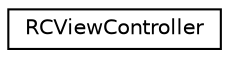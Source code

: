 digraph G
{
  edge [fontname="Helvetica",fontsize="10",labelfontname="Helvetica",labelfontsize="10"];
  node [fontname="Helvetica",fontsize="10",shape=record];
  rankdir="LR";
  Node1 [label="RCViewController",height=0.2,width=0.4,color="black", fillcolor="white", style="filled",URL="$interface_r_c_view_controller.html"];
}
